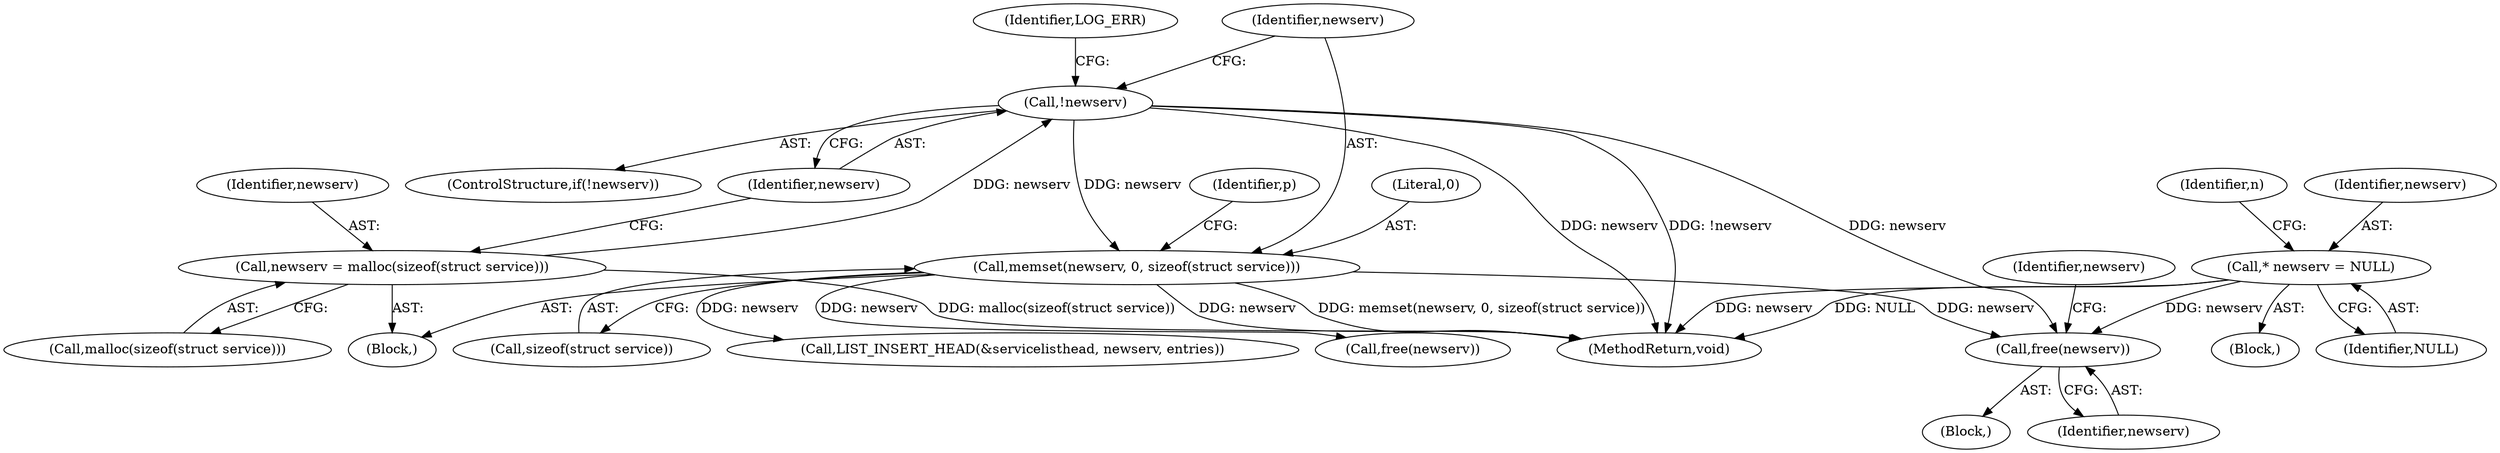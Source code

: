 digraph "0_miniupnp_b238cade9a173c6f751a34acf8ccff838a62aa47@API" {
"1001128" [label="(Call,free(newserv))"];
"1000704" [label="(Call,memset(newserv, 0, sizeof(struct service)))"];
"1000697" [label="(Call,!newserv)"];
"1000691" [label="(Call,newserv = malloc(sizeof(struct service)))"];
"1000135" [label="(Call,* newserv = NULL)"];
"1001042" [label="(Call,LIST_INSERT_HEAD(&servicelisthead, newserv, entries))"];
"1001036" [label="(Call,free(newserv))"];
"1001144" [label="(MethodReturn,void)"];
"1000707" [label="(Call,sizeof(struct service))"];
"1001111" [label="(Block,)"];
"1000136" [label="(Identifier,newserv)"];
"1000698" [label="(Identifier,newserv)"];
"1000692" [label="(Identifier,newserv)"];
"1000696" [label="(ControlStructure,if(!newserv))"];
"1000705" [label="(Identifier,newserv)"];
"1000116" [label="(Block,)"];
"1000706" [label="(Literal,0)"];
"1000711" [label="(Identifier,p)"];
"1001128" [label="(Call,free(newserv))"];
"1001131" [label="(Identifier,newserv)"];
"1000704" [label="(Call,memset(newserv, 0, sizeof(struct service)))"];
"1000135" [label="(Call,* newserv = NULL)"];
"1000697" [label="(Call,!newserv)"];
"1000137" [label="(Identifier,NULL)"];
"1000140" [label="(Identifier,n)"];
"1000691" [label="(Call,newserv = malloc(sizeof(struct service)))"];
"1000701" [label="(Identifier,LOG_ERR)"];
"1000257" [label="(Block,)"];
"1001129" [label="(Identifier,newserv)"];
"1000693" [label="(Call,malloc(sizeof(struct service)))"];
"1001128" -> "1001111"  [label="AST: "];
"1001128" -> "1001129"  [label="CFG: "];
"1001129" -> "1001128"  [label="AST: "];
"1001131" -> "1001128"  [label="CFG: "];
"1000704" -> "1001128"  [label="DDG: newserv"];
"1000135" -> "1001128"  [label="DDG: newserv"];
"1000697" -> "1001128"  [label="DDG: newserv"];
"1000704" -> "1000257"  [label="AST: "];
"1000704" -> "1000707"  [label="CFG: "];
"1000705" -> "1000704"  [label="AST: "];
"1000706" -> "1000704"  [label="AST: "];
"1000707" -> "1000704"  [label="AST: "];
"1000711" -> "1000704"  [label="CFG: "];
"1000704" -> "1001144"  [label="DDG: newserv"];
"1000704" -> "1001144"  [label="DDG: memset(newserv, 0, sizeof(struct service))"];
"1000697" -> "1000704"  [label="DDG: newserv"];
"1000704" -> "1001036"  [label="DDG: newserv"];
"1000704" -> "1001042"  [label="DDG: newserv"];
"1000697" -> "1000696"  [label="AST: "];
"1000697" -> "1000698"  [label="CFG: "];
"1000698" -> "1000697"  [label="AST: "];
"1000701" -> "1000697"  [label="CFG: "];
"1000705" -> "1000697"  [label="CFG: "];
"1000697" -> "1001144"  [label="DDG: !newserv"];
"1000697" -> "1001144"  [label="DDG: newserv"];
"1000691" -> "1000697"  [label="DDG: newserv"];
"1000691" -> "1000257"  [label="AST: "];
"1000691" -> "1000693"  [label="CFG: "];
"1000692" -> "1000691"  [label="AST: "];
"1000693" -> "1000691"  [label="AST: "];
"1000698" -> "1000691"  [label="CFG: "];
"1000691" -> "1001144"  [label="DDG: malloc(sizeof(struct service))"];
"1000135" -> "1000116"  [label="AST: "];
"1000135" -> "1000137"  [label="CFG: "];
"1000136" -> "1000135"  [label="AST: "];
"1000137" -> "1000135"  [label="AST: "];
"1000140" -> "1000135"  [label="CFG: "];
"1000135" -> "1001144"  [label="DDG: newserv"];
"1000135" -> "1001144"  [label="DDG: NULL"];
}
